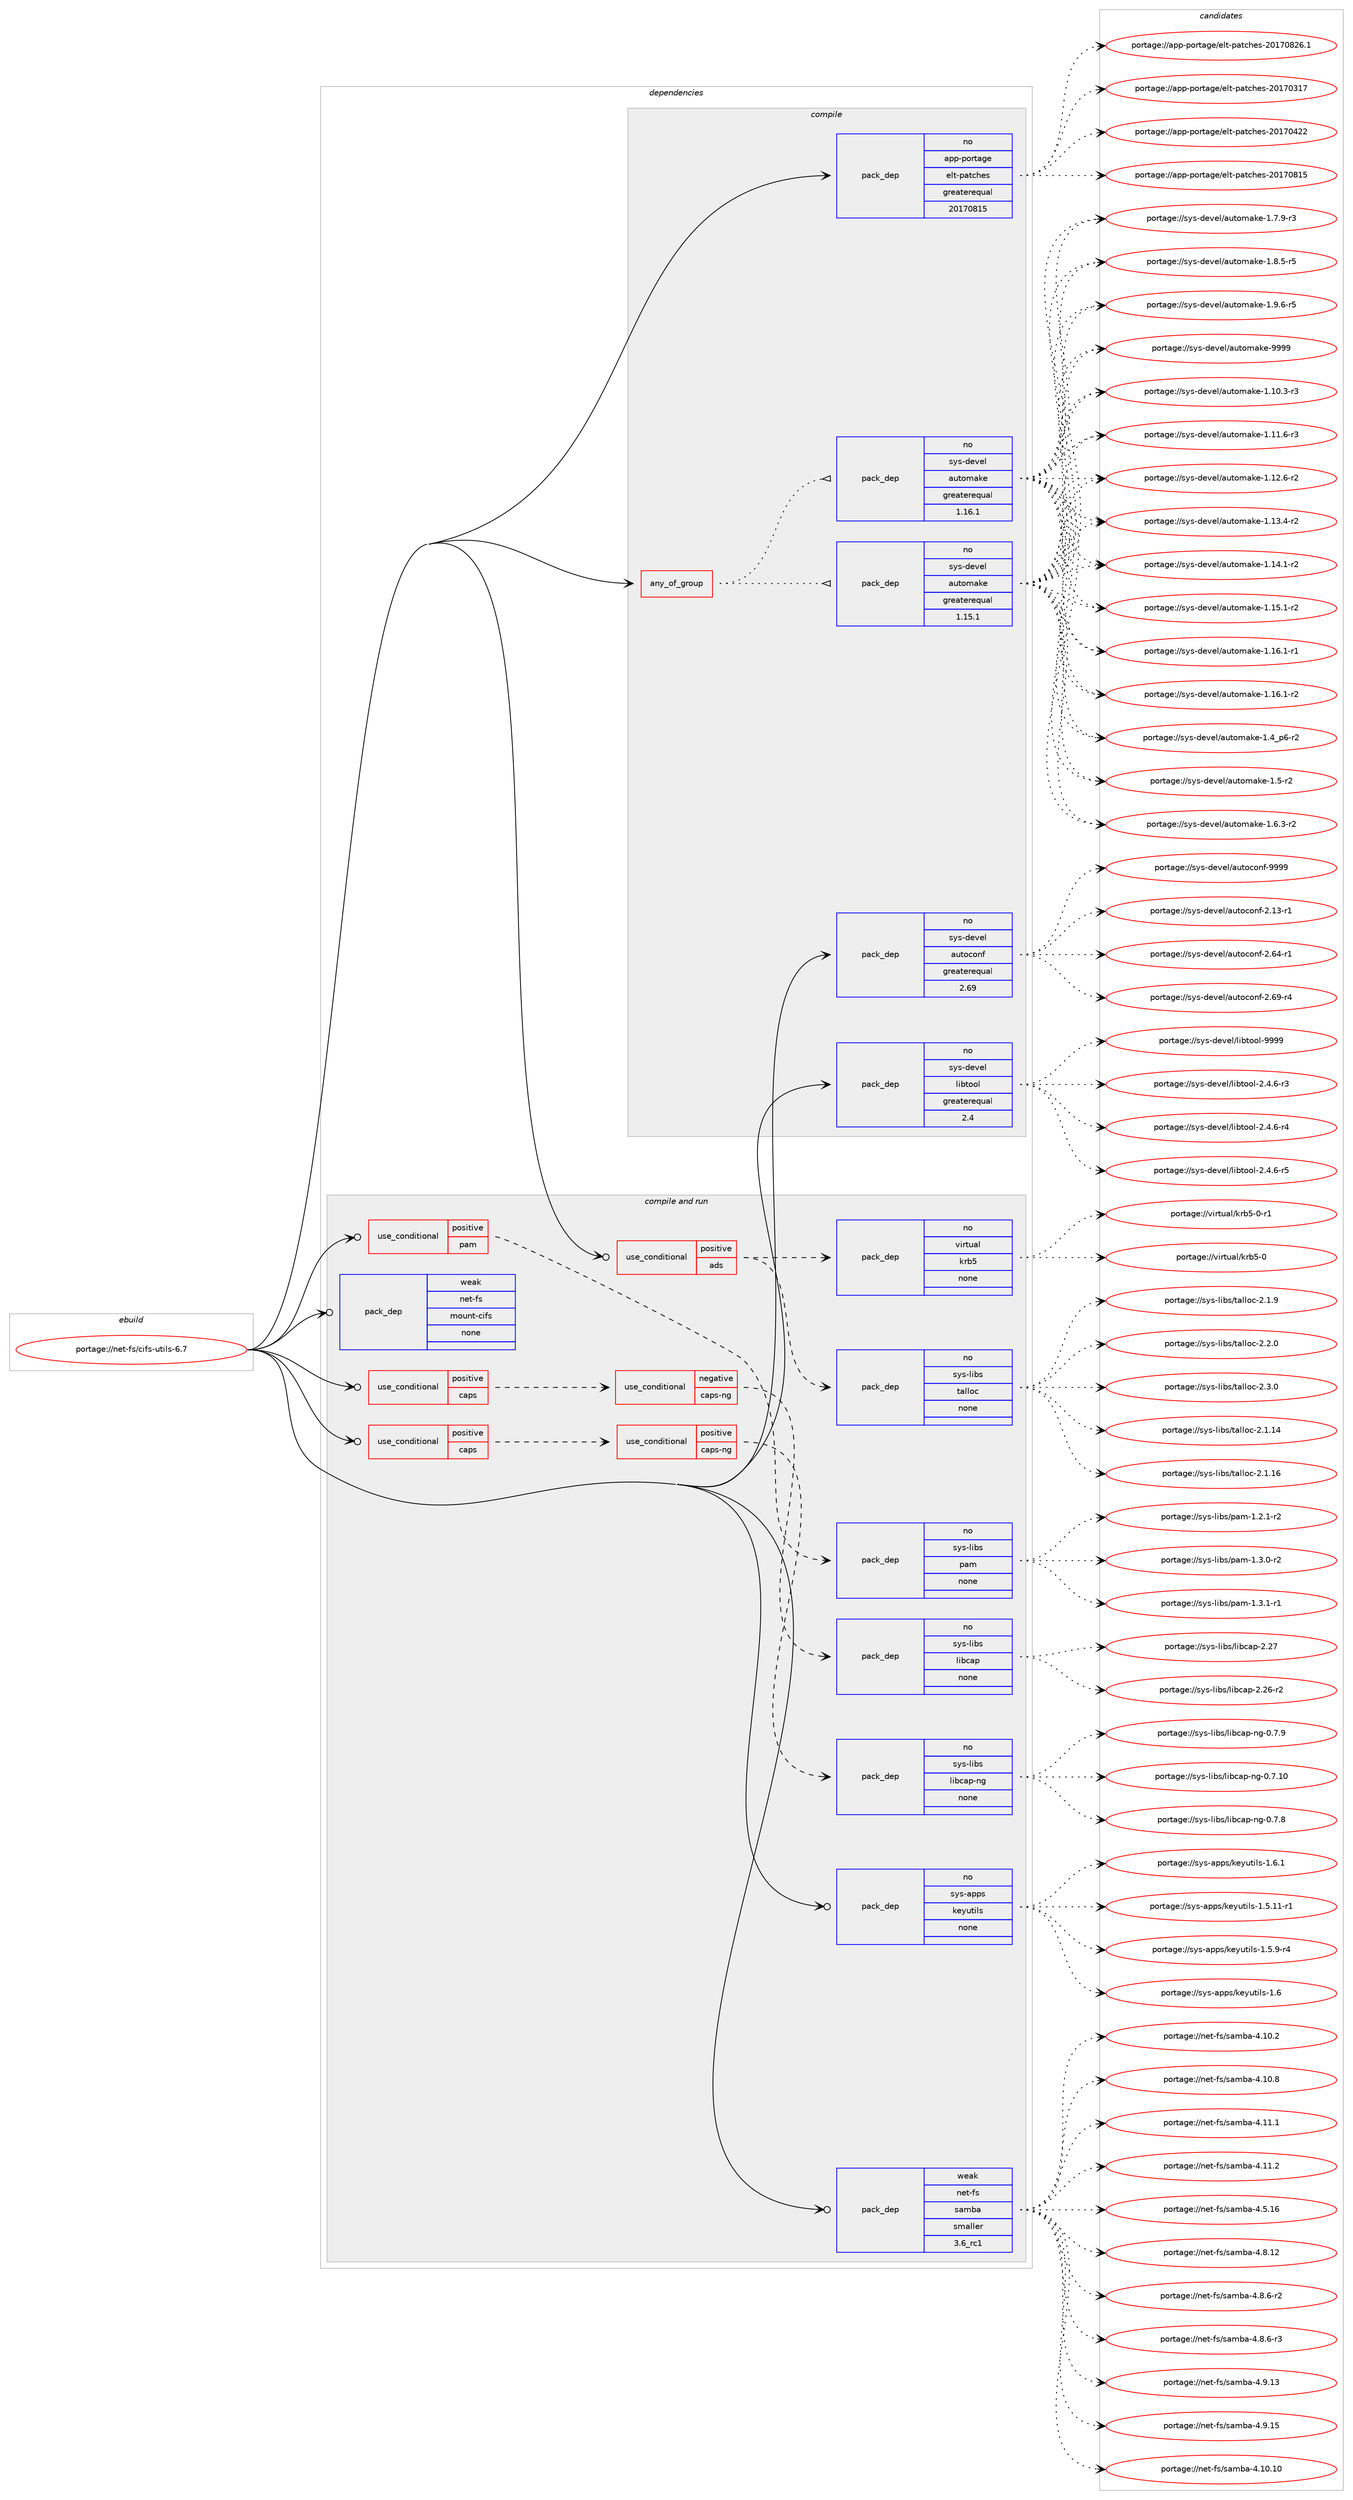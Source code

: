 digraph prolog {

# *************
# Graph options
# *************

newrank=true;
concentrate=true;
compound=true;
graph [rankdir=LR,fontname=Helvetica,fontsize=10,ranksep=1.5];#, ranksep=2.5, nodesep=0.2];
edge  [arrowhead=vee];
node  [fontname=Helvetica,fontsize=10];

# **********
# The ebuild
# **********

subgraph cluster_leftcol {
color=gray;
rank=same;
label=<<i>ebuild</i>>;
id [label="portage://net-fs/cifs-utils-6.7", color=red, width=4, href="../net-fs/cifs-utils-6.7.svg"];
}

# ****************
# The dependencies
# ****************

subgraph cluster_midcol {
color=gray;
label=<<i>dependencies</i>>;
subgraph cluster_compile {
fillcolor="#eeeeee";
style=filled;
label=<<i>compile</i>>;
subgraph any5673 {
dependency352309 [label=<<TABLE BORDER="0" CELLBORDER="1" CELLSPACING="0" CELLPADDING="4"><TR><TD CELLPADDING="10">any_of_group</TD></TR></TABLE>>, shape=none, color=red];subgraph pack258435 {
dependency352310 [label=<<TABLE BORDER="0" CELLBORDER="1" CELLSPACING="0" CELLPADDING="4" WIDTH="220"><TR><TD ROWSPAN="6" CELLPADDING="30">pack_dep</TD></TR><TR><TD WIDTH="110">no</TD></TR><TR><TD>sys-devel</TD></TR><TR><TD>automake</TD></TR><TR><TD>greaterequal</TD></TR><TR><TD>1.16.1</TD></TR></TABLE>>, shape=none, color=blue];
}
dependency352309:e -> dependency352310:w [weight=20,style="dotted",arrowhead="oinv"];
subgraph pack258436 {
dependency352311 [label=<<TABLE BORDER="0" CELLBORDER="1" CELLSPACING="0" CELLPADDING="4" WIDTH="220"><TR><TD ROWSPAN="6" CELLPADDING="30">pack_dep</TD></TR><TR><TD WIDTH="110">no</TD></TR><TR><TD>sys-devel</TD></TR><TR><TD>automake</TD></TR><TR><TD>greaterequal</TD></TR><TR><TD>1.15.1</TD></TR></TABLE>>, shape=none, color=blue];
}
dependency352309:e -> dependency352311:w [weight=20,style="dotted",arrowhead="oinv"];
}
id:e -> dependency352309:w [weight=20,style="solid",arrowhead="vee"];
subgraph pack258437 {
dependency352312 [label=<<TABLE BORDER="0" CELLBORDER="1" CELLSPACING="0" CELLPADDING="4" WIDTH="220"><TR><TD ROWSPAN="6" CELLPADDING="30">pack_dep</TD></TR><TR><TD WIDTH="110">no</TD></TR><TR><TD>app-portage</TD></TR><TR><TD>elt-patches</TD></TR><TR><TD>greaterequal</TD></TR><TR><TD>20170815</TD></TR></TABLE>>, shape=none, color=blue];
}
id:e -> dependency352312:w [weight=20,style="solid",arrowhead="vee"];
subgraph pack258438 {
dependency352313 [label=<<TABLE BORDER="0" CELLBORDER="1" CELLSPACING="0" CELLPADDING="4" WIDTH="220"><TR><TD ROWSPAN="6" CELLPADDING="30">pack_dep</TD></TR><TR><TD WIDTH="110">no</TD></TR><TR><TD>sys-devel</TD></TR><TR><TD>autoconf</TD></TR><TR><TD>greaterequal</TD></TR><TR><TD>2.69</TD></TR></TABLE>>, shape=none, color=blue];
}
id:e -> dependency352313:w [weight=20,style="solid",arrowhead="vee"];
subgraph pack258439 {
dependency352314 [label=<<TABLE BORDER="0" CELLBORDER="1" CELLSPACING="0" CELLPADDING="4" WIDTH="220"><TR><TD ROWSPAN="6" CELLPADDING="30">pack_dep</TD></TR><TR><TD WIDTH="110">no</TD></TR><TR><TD>sys-devel</TD></TR><TR><TD>libtool</TD></TR><TR><TD>greaterequal</TD></TR><TR><TD>2.4</TD></TR></TABLE>>, shape=none, color=blue];
}
id:e -> dependency352314:w [weight=20,style="solid",arrowhead="vee"];
}
subgraph cluster_compileandrun {
fillcolor="#eeeeee";
style=filled;
label=<<i>compile and run</i>>;
subgraph cond88053 {
dependency352315 [label=<<TABLE BORDER="0" CELLBORDER="1" CELLSPACING="0" CELLPADDING="4"><TR><TD ROWSPAN="3" CELLPADDING="10">use_conditional</TD></TR><TR><TD>positive</TD></TR><TR><TD>ads</TD></TR></TABLE>>, shape=none, color=red];
subgraph pack258440 {
dependency352316 [label=<<TABLE BORDER="0" CELLBORDER="1" CELLSPACING="0" CELLPADDING="4" WIDTH="220"><TR><TD ROWSPAN="6" CELLPADDING="30">pack_dep</TD></TR><TR><TD WIDTH="110">no</TD></TR><TR><TD>sys-libs</TD></TR><TR><TD>talloc</TD></TR><TR><TD>none</TD></TR><TR><TD></TD></TR></TABLE>>, shape=none, color=blue];
}
dependency352315:e -> dependency352316:w [weight=20,style="dashed",arrowhead="vee"];
subgraph pack258441 {
dependency352317 [label=<<TABLE BORDER="0" CELLBORDER="1" CELLSPACING="0" CELLPADDING="4" WIDTH="220"><TR><TD ROWSPAN="6" CELLPADDING="30">pack_dep</TD></TR><TR><TD WIDTH="110">no</TD></TR><TR><TD>virtual</TD></TR><TR><TD>krb5</TD></TR><TR><TD>none</TD></TR><TR><TD></TD></TR></TABLE>>, shape=none, color=blue];
}
dependency352315:e -> dependency352317:w [weight=20,style="dashed",arrowhead="vee"];
}
id:e -> dependency352315:w [weight=20,style="solid",arrowhead="odotvee"];
subgraph cond88054 {
dependency352318 [label=<<TABLE BORDER="0" CELLBORDER="1" CELLSPACING="0" CELLPADDING="4"><TR><TD ROWSPAN="3" CELLPADDING="10">use_conditional</TD></TR><TR><TD>positive</TD></TR><TR><TD>caps</TD></TR></TABLE>>, shape=none, color=red];
subgraph cond88055 {
dependency352319 [label=<<TABLE BORDER="0" CELLBORDER="1" CELLSPACING="0" CELLPADDING="4"><TR><TD ROWSPAN="3" CELLPADDING="10">use_conditional</TD></TR><TR><TD>negative</TD></TR><TR><TD>caps-ng</TD></TR></TABLE>>, shape=none, color=red];
subgraph pack258442 {
dependency352320 [label=<<TABLE BORDER="0" CELLBORDER="1" CELLSPACING="0" CELLPADDING="4" WIDTH="220"><TR><TD ROWSPAN="6" CELLPADDING="30">pack_dep</TD></TR><TR><TD WIDTH="110">no</TD></TR><TR><TD>sys-libs</TD></TR><TR><TD>libcap</TD></TR><TR><TD>none</TD></TR><TR><TD></TD></TR></TABLE>>, shape=none, color=blue];
}
dependency352319:e -> dependency352320:w [weight=20,style="dashed",arrowhead="vee"];
}
dependency352318:e -> dependency352319:w [weight=20,style="dashed",arrowhead="vee"];
}
id:e -> dependency352318:w [weight=20,style="solid",arrowhead="odotvee"];
subgraph cond88056 {
dependency352321 [label=<<TABLE BORDER="0" CELLBORDER="1" CELLSPACING="0" CELLPADDING="4"><TR><TD ROWSPAN="3" CELLPADDING="10">use_conditional</TD></TR><TR><TD>positive</TD></TR><TR><TD>caps</TD></TR></TABLE>>, shape=none, color=red];
subgraph cond88057 {
dependency352322 [label=<<TABLE BORDER="0" CELLBORDER="1" CELLSPACING="0" CELLPADDING="4"><TR><TD ROWSPAN="3" CELLPADDING="10">use_conditional</TD></TR><TR><TD>positive</TD></TR><TR><TD>caps-ng</TD></TR></TABLE>>, shape=none, color=red];
subgraph pack258443 {
dependency352323 [label=<<TABLE BORDER="0" CELLBORDER="1" CELLSPACING="0" CELLPADDING="4" WIDTH="220"><TR><TD ROWSPAN="6" CELLPADDING="30">pack_dep</TD></TR><TR><TD WIDTH="110">no</TD></TR><TR><TD>sys-libs</TD></TR><TR><TD>libcap-ng</TD></TR><TR><TD>none</TD></TR><TR><TD></TD></TR></TABLE>>, shape=none, color=blue];
}
dependency352322:e -> dependency352323:w [weight=20,style="dashed",arrowhead="vee"];
}
dependency352321:e -> dependency352322:w [weight=20,style="dashed",arrowhead="vee"];
}
id:e -> dependency352321:w [weight=20,style="solid",arrowhead="odotvee"];
subgraph cond88058 {
dependency352324 [label=<<TABLE BORDER="0" CELLBORDER="1" CELLSPACING="0" CELLPADDING="4"><TR><TD ROWSPAN="3" CELLPADDING="10">use_conditional</TD></TR><TR><TD>positive</TD></TR><TR><TD>pam</TD></TR></TABLE>>, shape=none, color=red];
subgraph pack258444 {
dependency352325 [label=<<TABLE BORDER="0" CELLBORDER="1" CELLSPACING="0" CELLPADDING="4" WIDTH="220"><TR><TD ROWSPAN="6" CELLPADDING="30">pack_dep</TD></TR><TR><TD WIDTH="110">no</TD></TR><TR><TD>sys-libs</TD></TR><TR><TD>pam</TD></TR><TR><TD>none</TD></TR><TR><TD></TD></TR></TABLE>>, shape=none, color=blue];
}
dependency352324:e -> dependency352325:w [weight=20,style="dashed",arrowhead="vee"];
}
id:e -> dependency352324:w [weight=20,style="solid",arrowhead="odotvee"];
subgraph pack258445 {
dependency352326 [label=<<TABLE BORDER="0" CELLBORDER="1" CELLSPACING="0" CELLPADDING="4" WIDTH="220"><TR><TD ROWSPAN="6" CELLPADDING="30">pack_dep</TD></TR><TR><TD WIDTH="110">no</TD></TR><TR><TD>sys-apps</TD></TR><TR><TD>keyutils</TD></TR><TR><TD>none</TD></TR><TR><TD></TD></TR></TABLE>>, shape=none, color=blue];
}
id:e -> dependency352326:w [weight=20,style="solid",arrowhead="odotvee"];
subgraph pack258446 {
dependency352327 [label=<<TABLE BORDER="0" CELLBORDER="1" CELLSPACING="0" CELLPADDING="4" WIDTH="220"><TR><TD ROWSPAN="6" CELLPADDING="30">pack_dep</TD></TR><TR><TD WIDTH="110">weak</TD></TR><TR><TD>net-fs</TD></TR><TR><TD>mount-cifs</TD></TR><TR><TD>none</TD></TR><TR><TD></TD></TR></TABLE>>, shape=none, color=blue];
}
id:e -> dependency352327:w [weight=20,style="solid",arrowhead="odotvee"];
subgraph pack258447 {
dependency352328 [label=<<TABLE BORDER="0" CELLBORDER="1" CELLSPACING="0" CELLPADDING="4" WIDTH="220"><TR><TD ROWSPAN="6" CELLPADDING="30">pack_dep</TD></TR><TR><TD WIDTH="110">weak</TD></TR><TR><TD>net-fs</TD></TR><TR><TD>samba</TD></TR><TR><TD>smaller</TD></TR><TR><TD>3.6_rc1</TD></TR></TABLE>>, shape=none, color=blue];
}
id:e -> dependency352328:w [weight=20,style="solid",arrowhead="odotvee"];
}
subgraph cluster_run {
fillcolor="#eeeeee";
style=filled;
label=<<i>run</i>>;
}
}

# **************
# The candidates
# **************

subgraph cluster_choices {
rank=same;
color=gray;
label=<<i>candidates</i>>;

subgraph choice258435 {
color=black;
nodesep=1;
choiceportage11512111545100101118101108479711711611110997107101454946494846514511451 [label="portage://sys-devel/automake-1.10.3-r3", color=red, width=4,href="../sys-devel/automake-1.10.3-r3.svg"];
choiceportage11512111545100101118101108479711711611110997107101454946494946544511451 [label="portage://sys-devel/automake-1.11.6-r3", color=red, width=4,href="../sys-devel/automake-1.11.6-r3.svg"];
choiceportage11512111545100101118101108479711711611110997107101454946495046544511450 [label="portage://sys-devel/automake-1.12.6-r2", color=red, width=4,href="../sys-devel/automake-1.12.6-r2.svg"];
choiceportage11512111545100101118101108479711711611110997107101454946495146524511450 [label="portage://sys-devel/automake-1.13.4-r2", color=red, width=4,href="../sys-devel/automake-1.13.4-r2.svg"];
choiceportage11512111545100101118101108479711711611110997107101454946495246494511450 [label="portage://sys-devel/automake-1.14.1-r2", color=red, width=4,href="../sys-devel/automake-1.14.1-r2.svg"];
choiceportage11512111545100101118101108479711711611110997107101454946495346494511450 [label="portage://sys-devel/automake-1.15.1-r2", color=red, width=4,href="../sys-devel/automake-1.15.1-r2.svg"];
choiceportage11512111545100101118101108479711711611110997107101454946495446494511449 [label="portage://sys-devel/automake-1.16.1-r1", color=red, width=4,href="../sys-devel/automake-1.16.1-r1.svg"];
choiceportage11512111545100101118101108479711711611110997107101454946495446494511450 [label="portage://sys-devel/automake-1.16.1-r2", color=red, width=4,href="../sys-devel/automake-1.16.1-r2.svg"];
choiceportage115121115451001011181011084797117116111109971071014549465295112544511450 [label="portage://sys-devel/automake-1.4_p6-r2", color=red, width=4,href="../sys-devel/automake-1.4_p6-r2.svg"];
choiceportage11512111545100101118101108479711711611110997107101454946534511450 [label="portage://sys-devel/automake-1.5-r2", color=red, width=4,href="../sys-devel/automake-1.5-r2.svg"];
choiceportage115121115451001011181011084797117116111109971071014549465446514511450 [label="portage://sys-devel/automake-1.6.3-r2", color=red, width=4,href="../sys-devel/automake-1.6.3-r2.svg"];
choiceportage115121115451001011181011084797117116111109971071014549465546574511451 [label="portage://sys-devel/automake-1.7.9-r3", color=red, width=4,href="../sys-devel/automake-1.7.9-r3.svg"];
choiceportage115121115451001011181011084797117116111109971071014549465646534511453 [label="portage://sys-devel/automake-1.8.5-r5", color=red, width=4,href="../sys-devel/automake-1.8.5-r5.svg"];
choiceportage115121115451001011181011084797117116111109971071014549465746544511453 [label="portage://sys-devel/automake-1.9.6-r5", color=red, width=4,href="../sys-devel/automake-1.9.6-r5.svg"];
choiceportage115121115451001011181011084797117116111109971071014557575757 [label="portage://sys-devel/automake-9999", color=red, width=4,href="../sys-devel/automake-9999.svg"];
dependency352310:e -> choiceportage11512111545100101118101108479711711611110997107101454946494846514511451:w [style=dotted,weight="100"];
dependency352310:e -> choiceportage11512111545100101118101108479711711611110997107101454946494946544511451:w [style=dotted,weight="100"];
dependency352310:e -> choiceportage11512111545100101118101108479711711611110997107101454946495046544511450:w [style=dotted,weight="100"];
dependency352310:e -> choiceportage11512111545100101118101108479711711611110997107101454946495146524511450:w [style=dotted,weight="100"];
dependency352310:e -> choiceportage11512111545100101118101108479711711611110997107101454946495246494511450:w [style=dotted,weight="100"];
dependency352310:e -> choiceportage11512111545100101118101108479711711611110997107101454946495346494511450:w [style=dotted,weight="100"];
dependency352310:e -> choiceportage11512111545100101118101108479711711611110997107101454946495446494511449:w [style=dotted,weight="100"];
dependency352310:e -> choiceportage11512111545100101118101108479711711611110997107101454946495446494511450:w [style=dotted,weight="100"];
dependency352310:e -> choiceportage115121115451001011181011084797117116111109971071014549465295112544511450:w [style=dotted,weight="100"];
dependency352310:e -> choiceportage11512111545100101118101108479711711611110997107101454946534511450:w [style=dotted,weight="100"];
dependency352310:e -> choiceportage115121115451001011181011084797117116111109971071014549465446514511450:w [style=dotted,weight="100"];
dependency352310:e -> choiceportage115121115451001011181011084797117116111109971071014549465546574511451:w [style=dotted,weight="100"];
dependency352310:e -> choiceportage115121115451001011181011084797117116111109971071014549465646534511453:w [style=dotted,weight="100"];
dependency352310:e -> choiceportage115121115451001011181011084797117116111109971071014549465746544511453:w [style=dotted,weight="100"];
dependency352310:e -> choiceportage115121115451001011181011084797117116111109971071014557575757:w [style=dotted,weight="100"];
}
subgraph choice258436 {
color=black;
nodesep=1;
choiceportage11512111545100101118101108479711711611110997107101454946494846514511451 [label="portage://sys-devel/automake-1.10.3-r3", color=red, width=4,href="../sys-devel/automake-1.10.3-r3.svg"];
choiceportage11512111545100101118101108479711711611110997107101454946494946544511451 [label="portage://sys-devel/automake-1.11.6-r3", color=red, width=4,href="../sys-devel/automake-1.11.6-r3.svg"];
choiceportage11512111545100101118101108479711711611110997107101454946495046544511450 [label="portage://sys-devel/automake-1.12.6-r2", color=red, width=4,href="../sys-devel/automake-1.12.6-r2.svg"];
choiceportage11512111545100101118101108479711711611110997107101454946495146524511450 [label="portage://sys-devel/automake-1.13.4-r2", color=red, width=4,href="../sys-devel/automake-1.13.4-r2.svg"];
choiceportage11512111545100101118101108479711711611110997107101454946495246494511450 [label="portage://sys-devel/automake-1.14.1-r2", color=red, width=4,href="../sys-devel/automake-1.14.1-r2.svg"];
choiceportage11512111545100101118101108479711711611110997107101454946495346494511450 [label="portage://sys-devel/automake-1.15.1-r2", color=red, width=4,href="../sys-devel/automake-1.15.1-r2.svg"];
choiceportage11512111545100101118101108479711711611110997107101454946495446494511449 [label="portage://sys-devel/automake-1.16.1-r1", color=red, width=4,href="../sys-devel/automake-1.16.1-r1.svg"];
choiceportage11512111545100101118101108479711711611110997107101454946495446494511450 [label="portage://sys-devel/automake-1.16.1-r2", color=red, width=4,href="../sys-devel/automake-1.16.1-r2.svg"];
choiceportage115121115451001011181011084797117116111109971071014549465295112544511450 [label="portage://sys-devel/automake-1.4_p6-r2", color=red, width=4,href="../sys-devel/automake-1.4_p6-r2.svg"];
choiceportage11512111545100101118101108479711711611110997107101454946534511450 [label="portage://sys-devel/automake-1.5-r2", color=red, width=4,href="../sys-devel/automake-1.5-r2.svg"];
choiceportage115121115451001011181011084797117116111109971071014549465446514511450 [label="portage://sys-devel/automake-1.6.3-r2", color=red, width=4,href="../sys-devel/automake-1.6.3-r2.svg"];
choiceportage115121115451001011181011084797117116111109971071014549465546574511451 [label="portage://sys-devel/automake-1.7.9-r3", color=red, width=4,href="../sys-devel/automake-1.7.9-r3.svg"];
choiceportage115121115451001011181011084797117116111109971071014549465646534511453 [label="portage://sys-devel/automake-1.8.5-r5", color=red, width=4,href="../sys-devel/automake-1.8.5-r5.svg"];
choiceportage115121115451001011181011084797117116111109971071014549465746544511453 [label="portage://sys-devel/automake-1.9.6-r5", color=red, width=4,href="../sys-devel/automake-1.9.6-r5.svg"];
choiceportage115121115451001011181011084797117116111109971071014557575757 [label="portage://sys-devel/automake-9999", color=red, width=4,href="../sys-devel/automake-9999.svg"];
dependency352311:e -> choiceportage11512111545100101118101108479711711611110997107101454946494846514511451:w [style=dotted,weight="100"];
dependency352311:e -> choiceportage11512111545100101118101108479711711611110997107101454946494946544511451:w [style=dotted,weight="100"];
dependency352311:e -> choiceportage11512111545100101118101108479711711611110997107101454946495046544511450:w [style=dotted,weight="100"];
dependency352311:e -> choiceportage11512111545100101118101108479711711611110997107101454946495146524511450:w [style=dotted,weight="100"];
dependency352311:e -> choiceportage11512111545100101118101108479711711611110997107101454946495246494511450:w [style=dotted,weight="100"];
dependency352311:e -> choiceportage11512111545100101118101108479711711611110997107101454946495346494511450:w [style=dotted,weight="100"];
dependency352311:e -> choiceportage11512111545100101118101108479711711611110997107101454946495446494511449:w [style=dotted,weight="100"];
dependency352311:e -> choiceportage11512111545100101118101108479711711611110997107101454946495446494511450:w [style=dotted,weight="100"];
dependency352311:e -> choiceportage115121115451001011181011084797117116111109971071014549465295112544511450:w [style=dotted,weight="100"];
dependency352311:e -> choiceportage11512111545100101118101108479711711611110997107101454946534511450:w [style=dotted,weight="100"];
dependency352311:e -> choiceportage115121115451001011181011084797117116111109971071014549465446514511450:w [style=dotted,weight="100"];
dependency352311:e -> choiceportage115121115451001011181011084797117116111109971071014549465546574511451:w [style=dotted,weight="100"];
dependency352311:e -> choiceportage115121115451001011181011084797117116111109971071014549465646534511453:w [style=dotted,weight="100"];
dependency352311:e -> choiceportage115121115451001011181011084797117116111109971071014549465746544511453:w [style=dotted,weight="100"];
dependency352311:e -> choiceportage115121115451001011181011084797117116111109971071014557575757:w [style=dotted,weight="100"];
}
subgraph choice258437 {
color=black;
nodesep=1;
choiceportage97112112451121111141169710310147101108116451129711699104101115455048495548514955 [label="portage://app-portage/elt-patches-20170317", color=red, width=4,href="../app-portage/elt-patches-20170317.svg"];
choiceportage97112112451121111141169710310147101108116451129711699104101115455048495548525050 [label="portage://app-portage/elt-patches-20170422", color=red, width=4,href="../app-portage/elt-patches-20170422.svg"];
choiceportage97112112451121111141169710310147101108116451129711699104101115455048495548564953 [label="portage://app-portage/elt-patches-20170815", color=red, width=4,href="../app-portage/elt-patches-20170815.svg"];
choiceportage971121124511211111411697103101471011081164511297116991041011154550484955485650544649 [label="portage://app-portage/elt-patches-20170826.1", color=red, width=4,href="../app-portage/elt-patches-20170826.1.svg"];
dependency352312:e -> choiceportage97112112451121111141169710310147101108116451129711699104101115455048495548514955:w [style=dotted,weight="100"];
dependency352312:e -> choiceportage97112112451121111141169710310147101108116451129711699104101115455048495548525050:w [style=dotted,weight="100"];
dependency352312:e -> choiceportage97112112451121111141169710310147101108116451129711699104101115455048495548564953:w [style=dotted,weight="100"];
dependency352312:e -> choiceportage971121124511211111411697103101471011081164511297116991041011154550484955485650544649:w [style=dotted,weight="100"];
}
subgraph choice258438 {
color=black;
nodesep=1;
choiceportage1151211154510010111810110847971171161119911111010245504649514511449 [label="portage://sys-devel/autoconf-2.13-r1", color=red, width=4,href="../sys-devel/autoconf-2.13-r1.svg"];
choiceportage1151211154510010111810110847971171161119911111010245504654524511449 [label="portage://sys-devel/autoconf-2.64-r1", color=red, width=4,href="../sys-devel/autoconf-2.64-r1.svg"];
choiceportage1151211154510010111810110847971171161119911111010245504654574511452 [label="portage://sys-devel/autoconf-2.69-r4", color=red, width=4,href="../sys-devel/autoconf-2.69-r4.svg"];
choiceportage115121115451001011181011084797117116111991111101024557575757 [label="portage://sys-devel/autoconf-9999", color=red, width=4,href="../sys-devel/autoconf-9999.svg"];
dependency352313:e -> choiceportage1151211154510010111810110847971171161119911111010245504649514511449:w [style=dotted,weight="100"];
dependency352313:e -> choiceportage1151211154510010111810110847971171161119911111010245504654524511449:w [style=dotted,weight="100"];
dependency352313:e -> choiceportage1151211154510010111810110847971171161119911111010245504654574511452:w [style=dotted,weight="100"];
dependency352313:e -> choiceportage115121115451001011181011084797117116111991111101024557575757:w [style=dotted,weight="100"];
}
subgraph choice258439 {
color=black;
nodesep=1;
choiceportage1151211154510010111810110847108105981161111111084550465246544511451 [label="portage://sys-devel/libtool-2.4.6-r3", color=red, width=4,href="../sys-devel/libtool-2.4.6-r3.svg"];
choiceportage1151211154510010111810110847108105981161111111084550465246544511452 [label="portage://sys-devel/libtool-2.4.6-r4", color=red, width=4,href="../sys-devel/libtool-2.4.6-r4.svg"];
choiceportage1151211154510010111810110847108105981161111111084550465246544511453 [label="portage://sys-devel/libtool-2.4.6-r5", color=red, width=4,href="../sys-devel/libtool-2.4.6-r5.svg"];
choiceportage1151211154510010111810110847108105981161111111084557575757 [label="portage://sys-devel/libtool-9999", color=red, width=4,href="../sys-devel/libtool-9999.svg"];
dependency352314:e -> choiceportage1151211154510010111810110847108105981161111111084550465246544511451:w [style=dotted,weight="100"];
dependency352314:e -> choiceportage1151211154510010111810110847108105981161111111084550465246544511452:w [style=dotted,weight="100"];
dependency352314:e -> choiceportage1151211154510010111810110847108105981161111111084550465246544511453:w [style=dotted,weight="100"];
dependency352314:e -> choiceportage1151211154510010111810110847108105981161111111084557575757:w [style=dotted,weight="100"];
}
subgraph choice258440 {
color=black;
nodesep=1;
choiceportage115121115451081059811547116971081081119945504649464952 [label="portage://sys-libs/talloc-2.1.14", color=red, width=4,href="../sys-libs/talloc-2.1.14.svg"];
choiceportage115121115451081059811547116971081081119945504649464954 [label="portage://sys-libs/talloc-2.1.16", color=red, width=4,href="../sys-libs/talloc-2.1.16.svg"];
choiceportage1151211154510810598115471169710810811199455046494657 [label="portage://sys-libs/talloc-2.1.9", color=red, width=4,href="../sys-libs/talloc-2.1.9.svg"];
choiceportage1151211154510810598115471169710810811199455046504648 [label="portage://sys-libs/talloc-2.2.0", color=red, width=4,href="../sys-libs/talloc-2.2.0.svg"];
choiceportage1151211154510810598115471169710810811199455046514648 [label="portage://sys-libs/talloc-2.3.0", color=red, width=4,href="../sys-libs/talloc-2.3.0.svg"];
dependency352316:e -> choiceportage115121115451081059811547116971081081119945504649464952:w [style=dotted,weight="100"];
dependency352316:e -> choiceportage115121115451081059811547116971081081119945504649464954:w [style=dotted,weight="100"];
dependency352316:e -> choiceportage1151211154510810598115471169710810811199455046494657:w [style=dotted,weight="100"];
dependency352316:e -> choiceportage1151211154510810598115471169710810811199455046504648:w [style=dotted,weight="100"];
dependency352316:e -> choiceportage1151211154510810598115471169710810811199455046514648:w [style=dotted,weight="100"];
}
subgraph choice258441 {
color=black;
nodesep=1;
choiceportage118105114116117971084710711498534548 [label="portage://virtual/krb5-0", color=red, width=4,href="../virtual/krb5-0.svg"];
choiceportage1181051141161179710847107114985345484511449 [label="portage://virtual/krb5-0-r1", color=red, width=4,href="../virtual/krb5-0-r1.svg"];
dependency352317:e -> choiceportage118105114116117971084710711498534548:w [style=dotted,weight="100"];
dependency352317:e -> choiceportage1181051141161179710847107114985345484511449:w [style=dotted,weight="100"];
}
subgraph choice258442 {
color=black;
nodesep=1;
choiceportage11512111545108105981154710810598999711245504650544511450 [label="portage://sys-libs/libcap-2.26-r2", color=red, width=4,href="../sys-libs/libcap-2.26-r2.svg"];
choiceportage1151211154510810598115471081059899971124550465055 [label="portage://sys-libs/libcap-2.27", color=red, width=4,href="../sys-libs/libcap-2.27.svg"];
dependency352320:e -> choiceportage11512111545108105981154710810598999711245504650544511450:w [style=dotted,weight="100"];
dependency352320:e -> choiceportage1151211154510810598115471081059899971124550465055:w [style=dotted,weight="100"];
}
subgraph choice258443 {
color=black;
nodesep=1;
choiceportage1151211154510810598115471081059899971124511010345484655464948 [label="portage://sys-libs/libcap-ng-0.7.10", color=red, width=4,href="../sys-libs/libcap-ng-0.7.10.svg"];
choiceportage11512111545108105981154710810598999711245110103454846554656 [label="portage://sys-libs/libcap-ng-0.7.8", color=red, width=4,href="../sys-libs/libcap-ng-0.7.8.svg"];
choiceportage11512111545108105981154710810598999711245110103454846554657 [label="portage://sys-libs/libcap-ng-0.7.9", color=red, width=4,href="../sys-libs/libcap-ng-0.7.9.svg"];
dependency352323:e -> choiceportage1151211154510810598115471081059899971124511010345484655464948:w [style=dotted,weight="100"];
dependency352323:e -> choiceportage11512111545108105981154710810598999711245110103454846554656:w [style=dotted,weight="100"];
dependency352323:e -> choiceportage11512111545108105981154710810598999711245110103454846554657:w [style=dotted,weight="100"];
}
subgraph choice258444 {
color=black;
nodesep=1;
choiceportage115121115451081059811547112971094549465046494511450 [label="portage://sys-libs/pam-1.2.1-r2", color=red, width=4,href="../sys-libs/pam-1.2.1-r2.svg"];
choiceportage115121115451081059811547112971094549465146484511450 [label="portage://sys-libs/pam-1.3.0-r2", color=red, width=4,href="../sys-libs/pam-1.3.0-r2.svg"];
choiceportage115121115451081059811547112971094549465146494511449 [label="portage://sys-libs/pam-1.3.1-r1", color=red, width=4,href="../sys-libs/pam-1.3.1-r1.svg"];
dependency352325:e -> choiceportage115121115451081059811547112971094549465046494511450:w [style=dotted,weight="100"];
dependency352325:e -> choiceportage115121115451081059811547112971094549465146484511450:w [style=dotted,weight="100"];
dependency352325:e -> choiceportage115121115451081059811547112971094549465146494511449:w [style=dotted,weight="100"];
}
subgraph choice258445 {
color=black;
nodesep=1;
choiceportage115121115459711211211547107101121117116105108115454946534649494511449 [label="portage://sys-apps/keyutils-1.5.11-r1", color=red, width=4,href="../sys-apps/keyutils-1.5.11-r1.svg"];
choiceportage1151211154597112112115471071011211171161051081154549465346574511452 [label="portage://sys-apps/keyutils-1.5.9-r4", color=red, width=4,href="../sys-apps/keyutils-1.5.9-r4.svg"];
choiceportage11512111545971121121154710710112111711610510811545494654 [label="portage://sys-apps/keyutils-1.6", color=red, width=4,href="../sys-apps/keyutils-1.6.svg"];
choiceportage115121115459711211211547107101121117116105108115454946544649 [label="portage://sys-apps/keyutils-1.6.1", color=red, width=4,href="../sys-apps/keyutils-1.6.1.svg"];
dependency352326:e -> choiceportage115121115459711211211547107101121117116105108115454946534649494511449:w [style=dotted,weight="100"];
dependency352326:e -> choiceportage1151211154597112112115471071011211171161051081154549465346574511452:w [style=dotted,weight="100"];
dependency352326:e -> choiceportage11512111545971121121154710710112111711610510811545494654:w [style=dotted,weight="100"];
dependency352326:e -> choiceportage115121115459711211211547107101121117116105108115454946544649:w [style=dotted,weight="100"];
}
subgraph choice258446 {
color=black;
nodesep=1;
}
subgraph choice258447 {
color=black;
nodesep=1;
choiceportage11010111645102115471159710998974552464948464948 [label="portage://net-fs/samba-4.10.10", color=red, width=4,href="../net-fs/samba-4.10.10.svg"];
choiceportage110101116451021154711597109989745524649484650 [label="portage://net-fs/samba-4.10.2", color=red, width=4,href="../net-fs/samba-4.10.2.svg"];
choiceportage110101116451021154711597109989745524649484656 [label="portage://net-fs/samba-4.10.8", color=red, width=4,href="../net-fs/samba-4.10.8.svg"];
choiceportage110101116451021154711597109989745524649494649 [label="portage://net-fs/samba-4.11.1", color=red, width=4,href="../net-fs/samba-4.11.1.svg"];
choiceportage110101116451021154711597109989745524649494650 [label="portage://net-fs/samba-4.11.2", color=red, width=4,href="../net-fs/samba-4.11.2.svg"];
choiceportage110101116451021154711597109989745524653464954 [label="portage://net-fs/samba-4.5.16", color=red, width=4,href="../net-fs/samba-4.5.16.svg"];
choiceportage110101116451021154711597109989745524656464950 [label="portage://net-fs/samba-4.8.12", color=red, width=4,href="../net-fs/samba-4.8.12.svg"];
choiceportage11010111645102115471159710998974552465646544511450 [label="portage://net-fs/samba-4.8.6-r2", color=red, width=4,href="../net-fs/samba-4.8.6-r2.svg"];
choiceportage11010111645102115471159710998974552465646544511451 [label="portage://net-fs/samba-4.8.6-r3", color=red, width=4,href="../net-fs/samba-4.8.6-r3.svg"];
choiceportage110101116451021154711597109989745524657464951 [label="portage://net-fs/samba-4.9.13", color=red, width=4,href="../net-fs/samba-4.9.13.svg"];
choiceportage110101116451021154711597109989745524657464953 [label="portage://net-fs/samba-4.9.15", color=red, width=4,href="../net-fs/samba-4.9.15.svg"];
dependency352328:e -> choiceportage11010111645102115471159710998974552464948464948:w [style=dotted,weight="100"];
dependency352328:e -> choiceportage110101116451021154711597109989745524649484650:w [style=dotted,weight="100"];
dependency352328:e -> choiceportage110101116451021154711597109989745524649484656:w [style=dotted,weight="100"];
dependency352328:e -> choiceportage110101116451021154711597109989745524649494649:w [style=dotted,weight="100"];
dependency352328:e -> choiceportage110101116451021154711597109989745524649494650:w [style=dotted,weight="100"];
dependency352328:e -> choiceportage110101116451021154711597109989745524653464954:w [style=dotted,weight="100"];
dependency352328:e -> choiceportage110101116451021154711597109989745524656464950:w [style=dotted,weight="100"];
dependency352328:e -> choiceportage11010111645102115471159710998974552465646544511450:w [style=dotted,weight="100"];
dependency352328:e -> choiceportage11010111645102115471159710998974552465646544511451:w [style=dotted,weight="100"];
dependency352328:e -> choiceportage110101116451021154711597109989745524657464951:w [style=dotted,weight="100"];
dependency352328:e -> choiceportage110101116451021154711597109989745524657464953:w [style=dotted,weight="100"];
}
}

}
